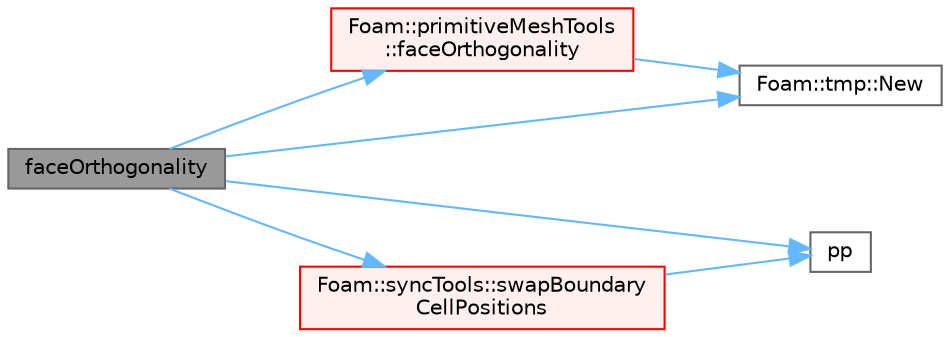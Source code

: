 digraph "faceOrthogonality"
{
 // LATEX_PDF_SIZE
  bgcolor="transparent";
  edge [fontname=Helvetica,fontsize=10,labelfontname=Helvetica,labelfontsize=10];
  node [fontname=Helvetica,fontsize=10,shape=box,height=0.2,width=0.4];
  rankdir="LR";
  Node1 [id="Node000001",label="faceOrthogonality",height=0.2,width=0.4,color="gray40", fillcolor="grey60", style="filled", fontcolor="black",tooltip=" "];
  Node1 -> Node2 [id="edge1_Node000001_Node000002",color="steelblue1",style="solid",tooltip=" "];
  Node2 [id="Node000002",label="Foam::primitiveMeshTools\l::faceOrthogonality",height=0.2,width=0.4,color="red", fillcolor="#FFF0F0", style="filled",URL="$classFoam_1_1primitiveMeshTools.html#a80c00296cf9a021984931b4e59b86f35",tooltip=" "];
  Node2 -> Node5 [id="edge2_Node000002_Node000005",color="steelblue1",style="solid",tooltip=" "];
  Node5 [id="Node000005",label="Foam::tmp::New",height=0.2,width=0.4,color="grey40", fillcolor="white", style="filled",URL="$classFoam_1_1tmp.html#acd59a224b5ba7ef3d83ed9a496fcdd61",tooltip=" "];
  Node1 -> Node5 [id="edge3_Node000001_Node000005",color="steelblue1",style="solid",tooltip=" "];
  Node1 -> Node7 [id="edge4_Node000001_Node000007",color="steelblue1",style="solid",tooltip=" "];
  Node7 [id="Node000007",label="pp",height=0.2,width=0.4,color="grey40", fillcolor="white", style="filled",URL="$checkPatchTopology_8H.html#a62bd17b324c5b9481f03d4b6d6e09f88",tooltip=" "];
  Node1 -> Node8 [id="edge5_Node000001_Node000008",color="steelblue1",style="solid",tooltip=" "];
  Node8 [id="Node000008",label="Foam::syncTools::swapBoundary\lCellPositions",height=0.2,width=0.4,color="red", fillcolor="#FFF0F0", style="filled",URL="$classFoam_1_1syncTools.html#ae4912a4e02f0383f73363598c8cea12f",tooltip=" "];
  Node8 -> Node7 [id="edge6_Node000008_Node000007",color="steelblue1",style="solid",tooltip=" "];
}
